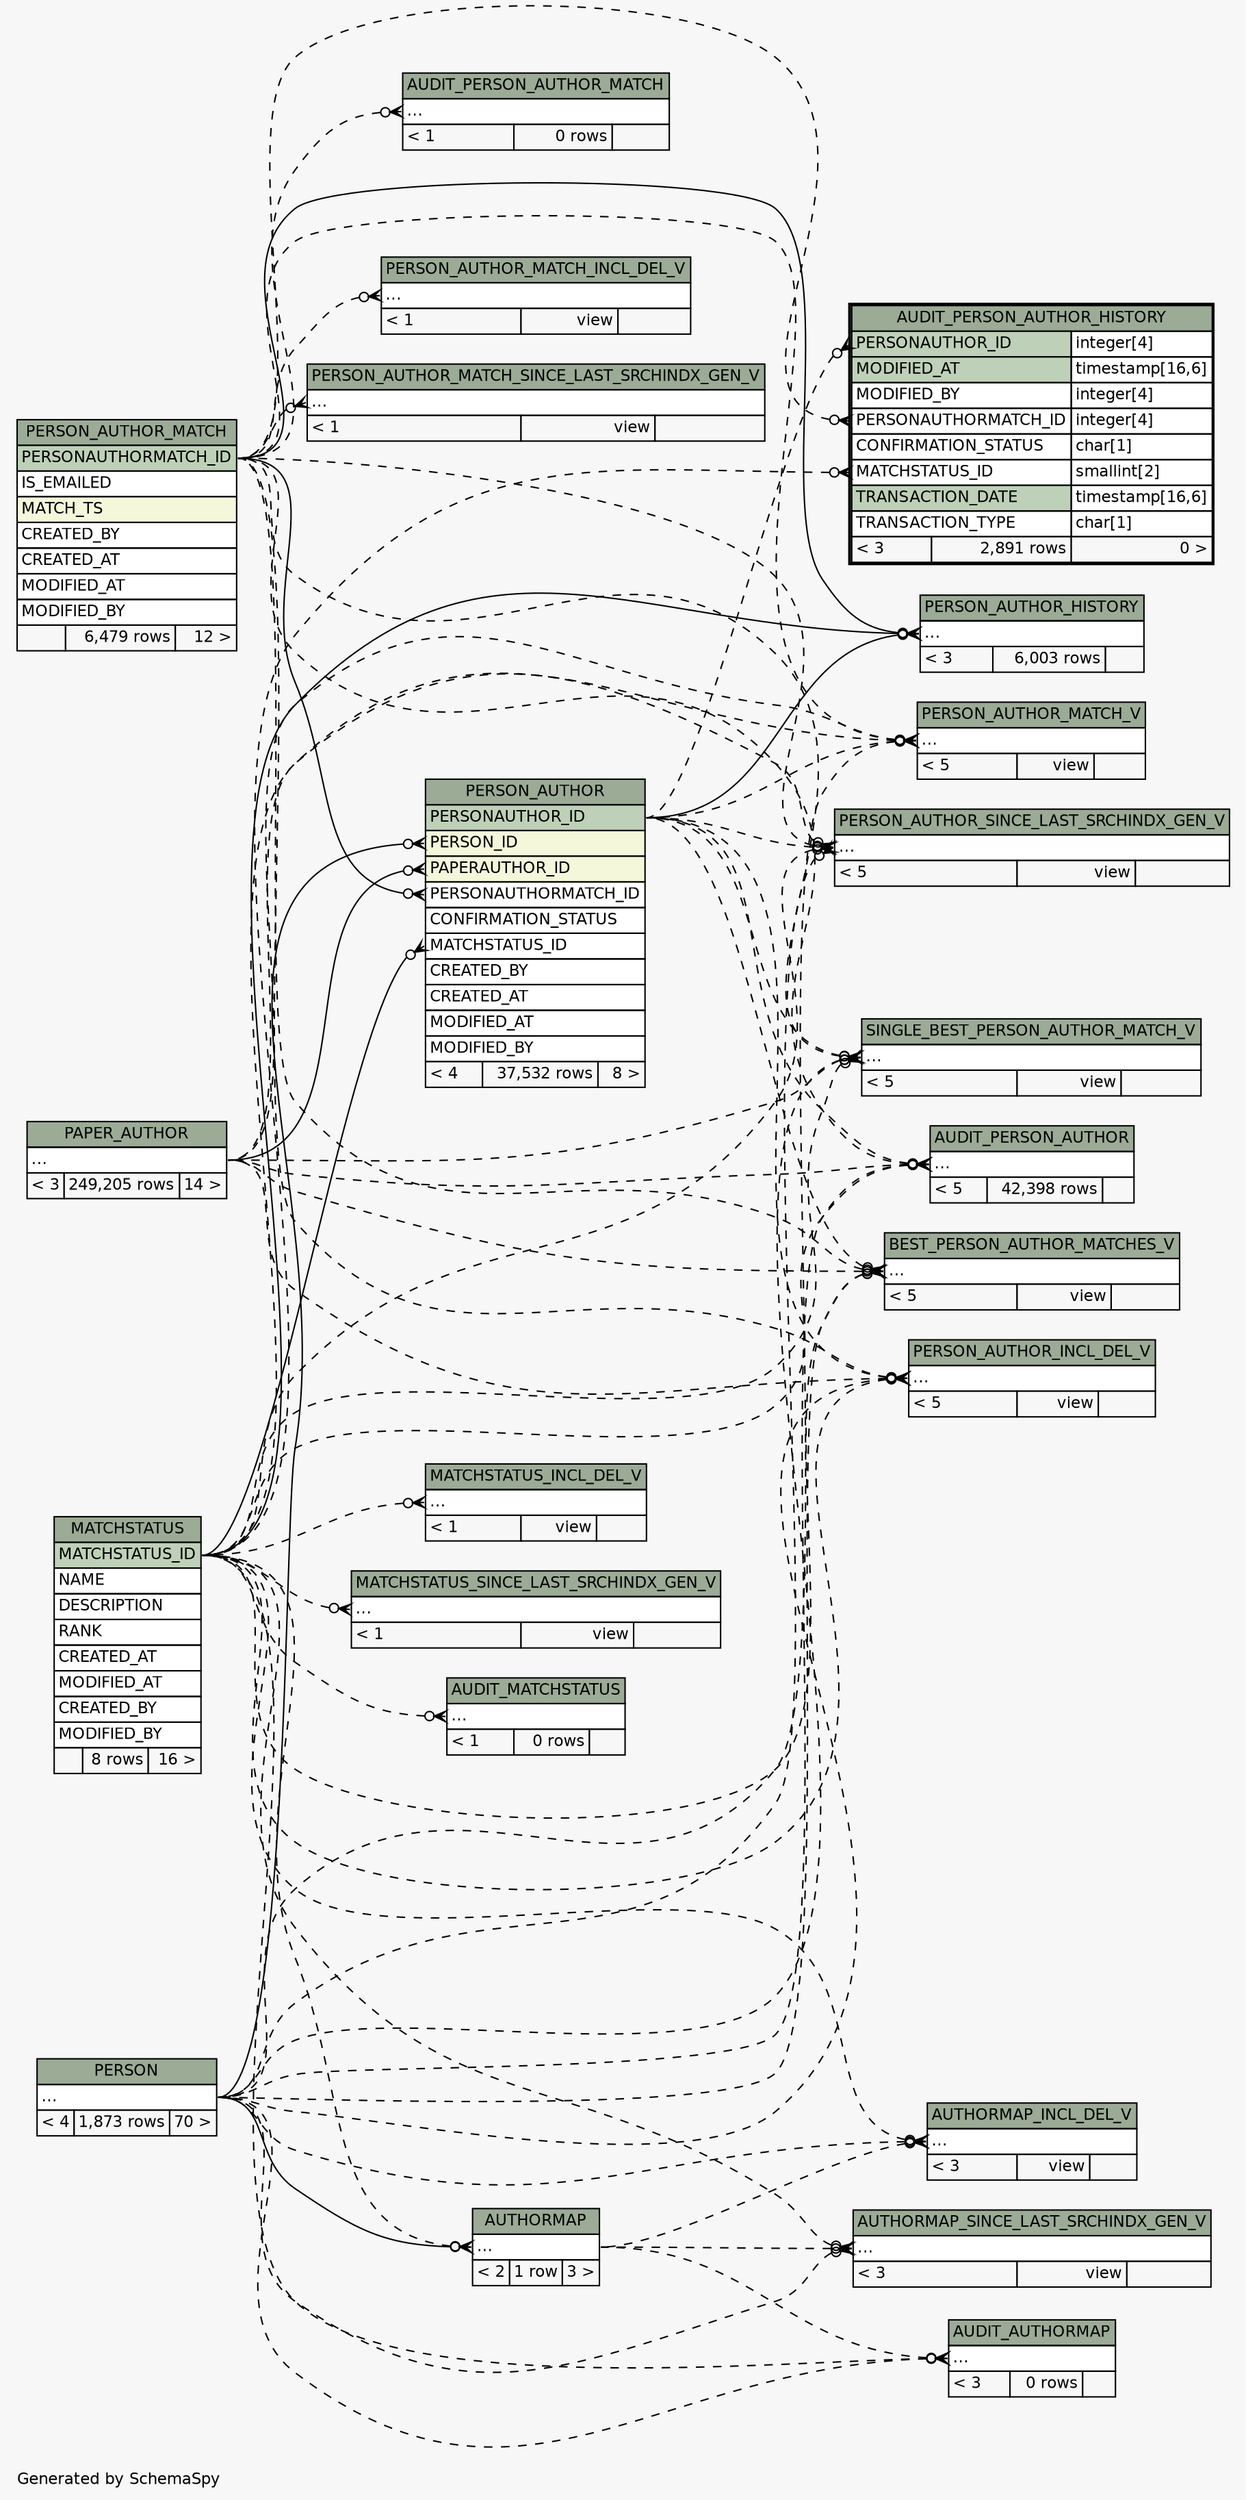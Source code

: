 // dot 2.38.0 on Windows 10 10.0
// SchemaSpy rev Unknown
digraph "impliedTwoDegreesRelationshipsDiagram" {
  graph [
    rankdir="RL"
    bgcolor="#f7f7f7"
    label="\nGenerated by SchemaSpy"
    labeljust="l"
    nodesep="0.18"
    ranksep="0.46"
    fontname="Helvetica"
    fontsize="11"
  ];
  node [
    fontname="Helvetica"
    fontsize="11"
    shape="plaintext"
  ];
  edge [
    arrowsize="0.8"
  ];
  "AUDIT_AUTHORMAP":"elipses":w -> "AUTHORMAP":"elipses":e [arrowhead=none dir=back arrowtail=crowodot style=dashed];
  "AUDIT_AUTHORMAP":"elipses":w -> "MATCHSTATUS":"MATCHSTATUS_ID":e [arrowhead=none dir=back arrowtail=crowodot style=dashed];
  "AUDIT_AUTHORMAP":"elipses":w -> "PERSON":"elipses":e [arrowhead=none dir=back arrowtail=crowodot style=dashed];
  "AUDIT_MATCHSTATUS":"elipses":w -> "MATCHSTATUS":"MATCHSTATUS_ID":e [arrowhead=none dir=back arrowtail=crowodot style=dashed];
  "AUDIT_PERSON_AUTHOR":"elipses":w -> "MATCHSTATUS":"MATCHSTATUS_ID":e [arrowhead=none dir=back arrowtail=crowodot style=dashed];
  "AUDIT_PERSON_AUTHOR":"elipses":w -> "PAPER_AUTHOR":"elipses":e [arrowhead=none dir=back arrowtail=crowodot style=dashed];
  "AUDIT_PERSON_AUTHOR":"elipses":w -> "PERSON":"elipses":e [arrowhead=none dir=back arrowtail=crowodot style=dashed];
  "AUDIT_PERSON_AUTHOR":"elipses":w -> "PERSON_AUTHOR":"PERSONAUTHOR_ID":e [arrowhead=none dir=back arrowtail=crowodot style=dashed];
  "AUDIT_PERSON_AUTHOR":"elipses":w -> "PERSON_AUTHOR_MATCH":"PERSONAUTHORMATCH_ID":e [arrowhead=none dir=back arrowtail=crowodot style=dashed];
  "AUDIT_PERSON_AUTHOR_HISTORY":"MATCHSTATUS_ID":w -> "MATCHSTATUS":"MATCHSTATUS_ID":e [arrowhead=none dir=back arrowtail=crowodot style=dashed];
  "AUDIT_PERSON_AUTHOR_HISTORY":"PERSONAUTHOR_ID":w -> "PERSON_AUTHOR":"PERSONAUTHOR_ID":e [arrowhead=none dir=back arrowtail=crowodot style=dashed];
  "AUDIT_PERSON_AUTHOR_HISTORY":"PERSONAUTHORMATCH_ID":w -> "PERSON_AUTHOR_MATCH":"PERSONAUTHORMATCH_ID":e [arrowhead=none dir=back arrowtail=crowodot style=dashed];
  "AUDIT_PERSON_AUTHOR_MATCH":"elipses":w -> "PERSON_AUTHOR_MATCH":"PERSONAUTHORMATCH_ID":e [arrowhead=none dir=back arrowtail=crowodot style=dashed];
  "AUTHORMAP":"elipses":w -> "MATCHSTATUS":"MATCHSTATUS_ID":e [arrowhead=none dir=back arrowtail=crowodot style=dashed];
  "AUTHORMAP":"elipses":w -> "PERSON":"elipses":e [arrowhead=none dir=back arrowtail=crowodot];
  "AUTHORMAP_INCL_DEL_V":"elipses":w -> "AUTHORMAP":"elipses":e [arrowhead=none dir=back arrowtail=crowodot style=dashed];
  "AUTHORMAP_INCL_DEL_V":"elipses":w -> "MATCHSTATUS":"MATCHSTATUS_ID":e [arrowhead=none dir=back arrowtail=crowodot style=dashed];
  "AUTHORMAP_INCL_DEL_V":"elipses":w -> "PERSON":"elipses":e [arrowhead=none dir=back arrowtail=crowodot style=dashed];
  "AUTHORMAP_SINCE_LAST_SRCHINDX_GEN_V":"elipses":w -> "AUTHORMAP":"elipses":e [arrowhead=none dir=back arrowtail=crowodot style=dashed];
  "AUTHORMAP_SINCE_LAST_SRCHINDX_GEN_V":"elipses":w -> "MATCHSTATUS":"MATCHSTATUS_ID":e [arrowhead=none dir=back arrowtail=crowodot style=dashed];
  "AUTHORMAP_SINCE_LAST_SRCHINDX_GEN_V":"elipses":w -> "PERSON":"elipses":e [arrowhead=none dir=back arrowtail=crowodot style=dashed];
  "BEST_PERSON_AUTHOR_MATCHES_V":"elipses":w -> "MATCHSTATUS":"MATCHSTATUS_ID":e [arrowhead=none dir=back arrowtail=crowodot style=dashed];
  "BEST_PERSON_AUTHOR_MATCHES_V":"elipses":w -> "PAPER_AUTHOR":"elipses":e [arrowhead=none dir=back arrowtail=crowodot style=dashed];
  "BEST_PERSON_AUTHOR_MATCHES_V":"elipses":w -> "PERSON":"elipses":e [arrowhead=none dir=back arrowtail=crowodot style=dashed];
  "BEST_PERSON_AUTHOR_MATCHES_V":"elipses":w -> "PERSON_AUTHOR":"PERSONAUTHOR_ID":e [arrowhead=none dir=back arrowtail=crowodot style=dashed];
  "BEST_PERSON_AUTHOR_MATCHES_V":"elipses":w -> "PERSON_AUTHOR_MATCH":"PERSONAUTHORMATCH_ID":e [arrowhead=none dir=back arrowtail=crowodot style=dashed];
  "MATCHSTATUS_INCL_DEL_V":"elipses":w -> "MATCHSTATUS":"MATCHSTATUS_ID":e [arrowhead=none dir=back arrowtail=crowodot style=dashed];
  "MATCHSTATUS_SINCE_LAST_SRCHINDX_GEN_V":"elipses":w -> "MATCHSTATUS":"MATCHSTATUS_ID":e [arrowhead=none dir=back arrowtail=crowodot style=dashed];
  "PERSON_AUTHOR":"MATCHSTATUS_ID":w -> "MATCHSTATUS":"MATCHSTATUS_ID":e [arrowhead=none dir=back arrowtail=crowodot];
  "PERSON_AUTHOR":"PAPERAUTHOR_ID":w -> "PAPER_AUTHOR":"elipses":e [arrowhead=none dir=back arrowtail=crowodot];
  "PERSON_AUTHOR":"PERSON_ID":w -> "PERSON":"elipses":e [arrowhead=none dir=back arrowtail=crowodot];
  "PERSON_AUTHOR":"PERSONAUTHORMATCH_ID":w -> "PERSON_AUTHOR_MATCH":"PERSONAUTHORMATCH_ID":e [arrowhead=none dir=back arrowtail=crowodot];
  "PERSON_AUTHOR_HISTORY":"elipses":w -> "MATCHSTATUS":"MATCHSTATUS_ID":e [arrowhead=none dir=back arrowtail=crowodot];
  "PERSON_AUTHOR_HISTORY":"elipses":w -> "PERSON_AUTHOR":"PERSONAUTHOR_ID":e [arrowhead=none dir=back arrowtail=crowodot];
  "PERSON_AUTHOR_HISTORY":"elipses":w -> "PERSON_AUTHOR_MATCH":"PERSONAUTHORMATCH_ID":e [arrowhead=none dir=back arrowtail=crowodot];
  "PERSON_AUTHOR_INCL_DEL_V":"elipses":w -> "MATCHSTATUS":"MATCHSTATUS_ID":e [arrowhead=none dir=back arrowtail=crowodot style=dashed];
  "PERSON_AUTHOR_INCL_DEL_V":"elipses":w -> "PAPER_AUTHOR":"elipses":e [arrowhead=none dir=back arrowtail=crowodot style=dashed];
  "PERSON_AUTHOR_INCL_DEL_V":"elipses":w -> "PERSON":"elipses":e [arrowhead=none dir=back arrowtail=crowodot style=dashed];
  "PERSON_AUTHOR_INCL_DEL_V":"elipses":w -> "PERSON_AUTHOR":"PERSONAUTHOR_ID":e [arrowhead=none dir=back arrowtail=crowodot style=dashed];
  "PERSON_AUTHOR_INCL_DEL_V":"elipses":w -> "PERSON_AUTHOR_MATCH":"PERSONAUTHORMATCH_ID":e [arrowhead=none dir=back arrowtail=crowodot style=dashed];
  "PERSON_AUTHOR_MATCH_INCL_DEL_V":"elipses":w -> "PERSON_AUTHOR_MATCH":"PERSONAUTHORMATCH_ID":e [arrowhead=none dir=back arrowtail=crowodot style=dashed];
  "PERSON_AUTHOR_MATCH_SINCE_LAST_SRCHINDX_GEN_V":"elipses":w -> "PERSON_AUTHOR_MATCH":"PERSONAUTHORMATCH_ID":e [arrowhead=none dir=back arrowtail=crowodot style=dashed];
  "PERSON_AUTHOR_MATCH_V":"elipses":w -> "MATCHSTATUS":"MATCHSTATUS_ID":e [arrowhead=none dir=back arrowtail=crowodot style=dashed];
  "PERSON_AUTHOR_MATCH_V":"elipses":w -> "PAPER_AUTHOR":"elipses":e [arrowhead=none dir=back arrowtail=crowodot style=dashed];
  "PERSON_AUTHOR_MATCH_V":"elipses":w -> "PERSON":"elipses":e [arrowhead=none dir=back arrowtail=crowodot style=dashed];
  "PERSON_AUTHOR_MATCH_V":"elipses":w -> "PERSON_AUTHOR":"PERSONAUTHOR_ID":e [arrowhead=none dir=back arrowtail=crowodot style=dashed];
  "PERSON_AUTHOR_MATCH_V":"elipses":w -> "PERSON_AUTHOR_MATCH":"PERSONAUTHORMATCH_ID":e [arrowhead=none dir=back arrowtail=crowodot style=dashed];
  "PERSON_AUTHOR_SINCE_LAST_SRCHINDX_GEN_V":"elipses":w -> "MATCHSTATUS":"MATCHSTATUS_ID":e [arrowhead=none dir=back arrowtail=crowodot style=dashed];
  "PERSON_AUTHOR_SINCE_LAST_SRCHINDX_GEN_V":"elipses":w -> "PAPER_AUTHOR":"elipses":e [arrowhead=none dir=back arrowtail=crowodot style=dashed];
  "PERSON_AUTHOR_SINCE_LAST_SRCHINDX_GEN_V":"elipses":w -> "PERSON":"elipses":e [arrowhead=none dir=back arrowtail=crowodot style=dashed];
  "PERSON_AUTHOR_SINCE_LAST_SRCHINDX_GEN_V":"elipses":w -> "PERSON_AUTHOR":"PERSONAUTHOR_ID":e [arrowhead=none dir=back arrowtail=crowodot style=dashed];
  "PERSON_AUTHOR_SINCE_LAST_SRCHINDX_GEN_V":"elipses":w -> "PERSON_AUTHOR_MATCH":"PERSONAUTHORMATCH_ID":e [arrowhead=none dir=back arrowtail=crowodot style=dashed];
  "SINGLE_BEST_PERSON_AUTHOR_MATCH_V":"elipses":w -> "MATCHSTATUS":"MATCHSTATUS_ID":e [arrowhead=none dir=back arrowtail=crowodot style=dashed];
  "SINGLE_BEST_PERSON_AUTHOR_MATCH_V":"elipses":w -> "PAPER_AUTHOR":"elipses":e [arrowhead=none dir=back arrowtail=crowodot style=dashed];
  "SINGLE_BEST_PERSON_AUTHOR_MATCH_V":"elipses":w -> "PERSON":"elipses":e [arrowhead=none dir=back arrowtail=crowodot style=dashed];
  "SINGLE_BEST_PERSON_AUTHOR_MATCH_V":"elipses":w -> "PERSON_AUTHOR":"PERSONAUTHOR_ID":e [arrowhead=none dir=back arrowtail=crowodot style=dashed];
  "SINGLE_BEST_PERSON_AUTHOR_MATCH_V":"elipses":w -> "PERSON_AUTHOR_MATCH":"PERSONAUTHORMATCH_ID":e [arrowhead=none dir=back arrowtail=crowodot style=dashed];
  "AUDIT_AUTHORMAP" [
    label=<
    <TABLE BORDER="0" CELLBORDER="1" CELLSPACING="0" BGCOLOR="#ffffff">
      <TR><TD COLSPAN="3" BGCOLOR="#9bab96" ALIGN="CENTER">AUDIT_AUTHORMAP</TD></TR>
      <TR><TD PORT="elipses" COLSPAN="3" ALIGN="LEFT">...</TD></TR>
      <TR><TD ALIGN="LEFT" BGCOLOR="#f7f7f7">&lt; 3</TD><TD ALIGN="RIGHT" BGCOLOR="#f7f7f7">0 rows</TD><TD ALIGN="RIGHT" BGCOLOR="#f7f7f7">  </TD></TR>
    </TABLE>>
    URL="AUDIT_AUTHORMAP.html"
    tooltip="AUDIT_AUTHORMAP"
  ];
  "AUDIT_MATCHSTATUS" [
    label=<
    <TABLE BORDER="0" CELLBORDER="1" CELLSPACING="0" BGCOLOR="#ffffff">
      <TR><TD COLSPAN="3" BGCOLOR="#9bab96" ALIGN="CENTER">AUDIT_MATCHSTATUS</TD></TR>
      <TR><TD PORT="elipses" COLSPAN="3" ALIGN="LEFT">...</TD></TR>
      <TR><TD ALIGN="LEFT" BGCOLOR="#f7f7f7">&lt; 1</TD><TD ALIGN="RIGHT" BGCOLOR="#f7f7f7">0 rows</TD><TD ALIGN="RIGHT" BGCOLOR="#f7f7f7">  </TD></TR>
    </TABLE>>
    URL="AUDIT_MATCHSTATUS.html"
    tooltip="AUDIT_MATCHSTATUS"
  ];
  "AUDIT_PERSON_AUTHOR" [
    label=<
    <TABLE BORDER="0" CELLBORDER="1" CELLSPACING="0" BGCOLOR="#ffffff">
      <TR><TD COLSPAN="3" BGCOLOR="#9bab96" ALIGN="CENTER">AUDIT_PERSON_AUTHOR</TD></TR>
      <TR><TD PORT="elipses" COLSPAN="3" ALIGN="LEFT">...</TD></TR>
      <TR><TD ALIGN="LEFT" BGCOLOR="#f7f7f7">&lt; 5</TD><TD ALIGN="RIGHT" BGCOLOR="#f7f7f7">42,398 rows</TD><TD ALIGN="RIGHT" BGCOLOR="#f7f7f7">  </TD></TR>
    </TABLE>>
    URL="AUDIT_PERSON_AUTHOR.html"
    tooltip="AUDIT_PERSON_AUTHOR"
  ];
  "AUDIT_PERSON_AUTHOR_HISTORY" [
    label=<
    <TABLE BORDER="2" CELLBORDER="1" CELLSPACING="0" BGCOLOR="#ffffff">
      <TR><TD COLSPAN="3" BGCOLOR="#9bab96" ALIGN="CENTER">AUDIT_PERSON_AUTHOR_HISTORY</TD></TR>
      <TR><TD PORT="PERSONAUTHOR_ID" COLSPAN="2" BGCOLOR="#bed1b8" ALIGN="LEFT">PERSONAUTHOR_ID</TD><TD PORT="PERSONAUTHOR_ID.type" ALIGN="LEFT">integer[4]</TD></TR>
      <TR><TD PORT="MODIFIED_AT" COLSPAN="2" BGCOLOR="#bed1b8" ALIGN="LEFT">MODIFIED_AT</TD><TD PORT="MODIFIED_AT.type" ALIGN="LEFT">timestamp[16,6]</TD></TR>
      <TR><TD PORT="MODIFIED_BY" COLSPAN="2" ALIGN="LEFT">MODIFIED_BY</TD><TD PORT="MODIFIED_BY.type" ALIGN="LEFT">integer[4]</TD></TR>
      <TR><TD PORT="PERSONAUTHORMATCH_ID" COLSPAN="2" ALIGN="LEFT">PERSONAUTHORMATCH_ID</TD><TD PORT="PERSONAUTHORMATCH_ID.type" ALIGN="LEFT">integer[4]</TD></TR>
      <TR><TD PORT="CONFIRMATION_STATUS" COLSPAN="2" ALIGN="LEFT">CONFIRMATION_STATUS</TD><TD PORT="CONFIRMATION_STATUS.type" ALIGN="LEFT">char[1]</TD></TR>
      <TR><TD PORT="MATCHSTATUS_ID" COLSPAN="2" ALIGN="LEFT">MATCHSTATUS_ID</TD><TD PORT="MATCHSTATUS_ID.type" ALIGN="LEFT">smallint[2]</TD></TR>
      <TR><TD PORT="TRANSACTION_DATE" COLSPAN="2" BGCOLOR="#bed1b8" ALIGN="LEFT">TRANSACTION_DATE</TD><TD PORT="TRANSACTION_DATE.type" ALIGN="LEFT">timestamp[16,6]</TD></TR>
      <TR><TD PORT="TRANSACTION_TYPE" COLSPAN="2" ALIGN="LEFT">TRANSACTION_TYPE</TD><TD PORT="TRANSACTION_TYPE.type" ALIGN="LEFT">char[1]</TD></TR>
      <TR><TD ALIGN="LEFT" BGCOLOR="#f7f7f7">&lt; 3</TD><TD ALIGN="RIGHT" BGCOLOR="#f7f7f7">2,891 rows</TD><TD ALIGN="RIGHT" BGCOLOR="#f7f7f7">0 &gt;</TD></TR>
    </TABLE>>
    URL="AUDIT_PERSON_AUTHOR_HISTORY.html"
    tooltip="AUDIT_PERSON_AUTHOR_HISTORY"
  ];
  "AUDIT_PERSON_AUTHOR_MATCH" [
    label=<
    <TABLE BORDER="0" CELLBORDER="1" CELLSPACING="0" BGCOLOR="#ffffff">
      <TR><TD COLSPAN="3" BGCOLOR="#9bab96" ALIGN="CENTER">AUDIT_PERSON_AUTHOR_MATCH</TD></TR>
      <TR><TD PORT="elipses" COLSPAN="3" ALIGN="LEFT">...</TD></TR>
      <TR><TD ALIGN="LEFT" BGCOLOR="#f7f7f7">&lt; 1</TD><TD ALIGN="RIGHT" BGCOLOR="#f7f7f7">0 rows</TD><TD ALIGN="RIGHT" BGCOLOR="#f7f7f7">  </TD></TR>
    </TABLE>>
    URL="AUDIT_PERSON_AUTHOR_MATCH.html"
    tooltip="AUDIT_PERSON_AUTHOR_MATCH"
  ];
  "AUTHORMAP" [
    label=<
    <TABLE BORDER="0" CELLBORDER="1" CELLSPACING="0" BGCOLOR="#ffffff">
      <TR><TD COLSPAN="3" BGCOLOR="#9bab96" ALIGN="CENTER">AUTHORMAP</TD></TR>
      <TR><TD PORT="elipses" COLSPAN="3" ALIGN="LEFT">...</TD></TR>
      <TR><TD ALIGN="LEFT" BGCOLOR="#f7f7f7">&lt; 2</TD><TD ALIGN="RIGHT" BGCOLOR="#f7f7f7">1 row</TD><TD ALIGN="RIGHT" BGCOLOR="#f7f7f7">3 &gt;</TD></TR>
    </TABLE>>
    URL="AUTHORMAP.html"
    tooltip="AUTHORMAP"
  ];
  "AUTHORMAP_INCL_DEL_V" [
    label=<
    <TABLE BORDER="0" CELLBORDER="1" CELLSPACING="0" BGCOLOR="#ffffff">
      <TR><TD COLSPAN="3" BGCOLOR="#9bab96" ALIGN="CENTER">AUTHORMAP_INCL_DEL_V</TD></TR>
      <TR><TD PORT="elipses" COLSPAN="3" ALIGN="LEFT">...</TD></TR>
      <TR><TD ALIGN="LEFT" BGCOLOR="#f7f7f7">&lt; 3</TD><TD ALIGN="RIGHT" BGCOLOR="#f7f7f7">view</TD><TD ALIGN="RIGHT" BGCOLOR="#f7f7f7">  </TD></TR>
    </TABLE>>
    URL="AUTHORMAP_INCL_DEL_V.html"
    tooltip="AUTHORMAP_INCL_DEL_V"
  ];
  "AUTHORMAP_SINCE_LAST_SRCHINDX_GEN_V" [
    label=<
    <TABLE BORDER="0" CELLBORDER="1" CELLSPACING="0" BGCOLOR="#ffffff">
      <TR><TD COLSPAN="3" BGCOLOR="#9bab96" ALIGN="CENTER">AUTHORMAP_SINCE_LAST_SRCHINDX_GEN_V</TD></TR>
      <TR><TD PORT="elipses" COLSPAN="3" ALIGN="LEFT">...</TD></TR>
      <TR><TD ALIGN="LEFT" BGCOLOR="#f7f7f7">&lt; 3</TD><TD ALIGN="RIGHT" BGCOLOR="#f7f7f7">view</TD><TD ALIGN="RIGHT" BGCOLOR="#f7f7f7">  </TD></TR>
    </TABLE>>
    URL="AUTHORMAP_SINCE_LAST_SRCHINDX_GEN_V.html"
    tooltip="AUTHORMAP_SINCE_LAST_SRCHINDX_GEN_V"
  ];
  "BEST_PERSON_AUTHOR_MATCHES_V" [
    label=<
    <TABLE BORDER="0" CELLBORDER="1" CELLSPACING="0" BGCOLOR="#ffffff">
      <TR><TD COLSPAN="3" BGCOLOR="#9bab96" ALIGN="CENTER">BEST_PERSON_AUTHOR_MATCHES_V</TD></TR>
      <TR><TD PORT="elipses" COLSPAN="3" ALIGN="LEFT">...</TD></TR>
      <TR><TD ALIGN="LEFT" BGCOLOR="#f7f7f7">&lt; 5</TD><TD ALIGN="RIGHT" BGCOLOR="#f7f7f7">view</TD><TD ALIGN="RIGHT" BGCOLOR="#f7f7f7">  </TD></TR>
    </TABLE>>
    URL="BEST_PERSON_AUTHOR_MATCHES_V.html"
    tooltip="BEST_PERSON_AUTHOR_MATCHES_V"
  ];
  "MATCHSTATUS" [
    label=<
    <TABLE BORDER="0" CELLBORDER="1" CELLSPACING="0" BGCOLOR="#ffffff">
      <TR><TD COLSPAN="3" BGCOLOR="#9bab96" ALIGN="CENTER">MATCHSTATUS</TD></TR>
      <TR><TD PORT="MATCHSTATUS_ID" COLSPAN="3" BGCOLOR="#bed1b8" ALIGN="LEFT">MATCHSTATUS_ID</TD></TR>
      <TR><TD PORT="NAME" COLSPAN="3" ALIGN="LEFT">NAME</TD></TR>
      <TR><TD PORT="DESCRIPTION" COLSPAN="3" ALIGN="LEFT">DESCRIPTION</TD></TR>
      <TR><TD PORT="RANK" COLSPAN="3" ALIGN="LEFT">RANK</TD></TR>
      <TR><TD PORT="CREATED_AT" COLSPAN="3" ALIGN="LEFT">CREATED_AT</TD></TR>
      <TR><TD PORT="MODIFIED_AT" COLSPAN="3" ALIGN="LEFT">MODIFIED_AT</TD></TR>
      <TR><TD PORT="CREATED_BY" COLSPAN="3" ALIGN="LEFT">CREATED_BY</TD></TR>
      <TR><TD PORT="MODIFIED_BY" COLSPAN="3" ALIGN="LEFT">MODIFIED_BY</TD></TR>
      <TR><TD ALIGN="LEFT" BGCOLOR="#f7f7f7">  </TD><TD ALIGN="RIGHT" BGCOLOR="#f7f7f7">8 rows</TD><TD ALIGN="RIGHT" BGCOLOR="#f7f7f7">16 &gt;</TD></TR>
    </TABLE>>
    URL="MATCHSTATUS.html"
    tooltip="MATCHSTATUS"
  ];
  "MATCHSTATUS_INCL_DEL_V" [
    label=<
    <TABLE BORDER="0" CELLBORDER="1" CELLSPACING="0" BGCOLOR="#ffffff">
      <TR><TD COLSPAN="3" BGCOLOR="#9bab96" ALIGN="CENTER">MATCHSTATUS_INCL_DEL_V</TD></TR>
      <TR><TD PORT="elipses" COLSPAN="3" ALIGN="LEFT">...</TD></TR>
      <TR><TD ALIGN="LEFT" BGCOLOR="#f7f7f7">&lt; 1</TD><TD ALIGN="RIGHT" BGCOLOR="#f7f7f7">view</TD><TD ALIGN="RIGHT" BGCOLOR="#f7f7f7">  </TD></TR>
    </TABLE>>
    URL="MATCHSTATUS_INCL_DEL_V.html"
    tooltip="MATCHSTATUS_INCL_DEL_V"
  ];
  "MATCHSTATUS_SINCE_LAST_SRCHINDX_GEN_V" [
    label=<
    <TABLE BORDER="0" CELLBORDER="1" CELLSPACING="0" BGCOLOR="#ffffff">
      <TR><TD COLSPAN="3" BGCOLOR="#9bab96" ALIGN="CENTER">MATCHSTATUS_SINCE_LAST_SRCHINDX_GEN_V</TD></TR>
      <TR><TD PORT="elipses" COLSPAN="3" ALIGN="LEFT">...</TD></TR>
      <TR><TD ALIGN="LEFT" BGCOLOR="#f7f7f7">&lt; 1</TD><TD ALIGN="RIGHT" BGCOLOR="#f7f7f7">view</TD><TD ALIGN="RIGHT" BGCOLOR="#f7f7f7">  </TD></TR>
    </TABLE>>
    URL="MATCHSTATUS_SINCE_LAST_SRCHINDX_GEN_V.html"
    tooltip="MATCHSTATUS_SINCE_LAST_SRCHINDX_GEN_V"
  ];
  "PAPER_AUTHOR" [
    label=<
    <TABLE BORDER="0" CELLBORDER="1" CELLSPACING="0" BGCOLOR="#ffffff">
      <TR><TD COLSPAN="3" BGCOLOR="#9bab96" ALIGN="CENTER">PAPER_AUTHOR</TD></TR>
      <TR><TD PORT="elipses" COLSPAN="3" ALIGN="LEFT">...</TD></TR>
      <TR><TD ALIGN="LEFT" BGCOLOR="#f7f7f7">&lt; 3</TD><TD ALIGN="RIGHT" BGCOLOR="#f7f7f7">249,205 rows</TD><TD ALIGN="RIGHT" BGCOLOR="#f7f7f7">14 &gt;</TD></TR>
    </TABLE>>
    URL="PAPER_AUTHOR.html"
    tooltip="PAPER_AUTHOR"
  ];
  "PERSON" [
    label=<
    <TABLE BORDER="0" CELLBORDER="1" CELLSPACING="0" BGCOLOR="#ffffff">
      <TR><TD COLSPAN="3" BGCOLOR="#9bab96" ALIGN="CENTER">PERSON</TD></TR>
      <TR><TD PORT="elipses" COLSPAN="3" ALIGN="LEFT">...</TD></TR>
      <TR><TD ALIGN="LEFT" BGCOLOR="#f7f7f7">&lt; 4</TD><TD ALIGN="RIGHT" BGCOLOR="#f7f7f7">1,873 rows</TD><TD ALIGN="RIGHT" BGCOLOR="#f7f7f7">70 &gt;</TD></TR>
    </TABLE>>
    URL="PERSON.html"
    tooltip="PERSON"
  ];
  "PERSON_AUTHOR" [
    label=<
    <TABLE BORDER="0" CELLBORDER="1" CELLSPACING="0" BGCOLOR="#ffffff">
      <TR><TD COLSPAN="3" BGCOLOR="#9bab96" ALIGN="CENTER">PERSON_AUTHOR</TD></TR>
      <TR><TD PORT="PERSONAUTHOR_ID" COLSPAN="3" BGCOLOR="#bed1b8" ALIGN="LEFT">PERSONAUTHOR_ID</TD></TR>
      <TR><TD PORT="PERSON_ID" COLSPAN="3" BGCOLOR="#f4f7da" ALIGN="LEFT">PERSON_ID</TD></TR>
      <TR><TD PORT="PAPERAUTHOR_ID" COLSPAN="3" BGCOLOR="#f4f7da" ALIGN="LEFT">PAPERAUTHOR_ID</TD></TR>
      <TR><TD PORT="PERSONAUTHORMATCH_ID" COLSPAN="3" ALIGN="LEFT">PERSONAUTHORMATCH_ID</TD></TR>
      <TR><TD PORT="CONFIRMATION_STATUS" COLSPAN="3" ALIGN="LEFT">CONFIRMATION_STATUS</TD></TR>
      <TR><TD PORT="MATCHSTATUS_ID" COLSPAN="3" ALIGN="LEFT">MATCHSTATUS_ID</TD></TR>
      <TR><TD PORT="CREATED_BY" COLSPAN="3" ALIGN="LEFT">CREATED_BY</TD></TR>
      <TR><TD PORT="CREATED_AT" COLSPAN="3" ALIGN="LEFT">CREATED_AT</TD></TR>
      <TR><TD PORT="MODIFIED_AT" COLSPAN="3" ALIGN="LEFT">MODIFIED_AT</TD></TR>
      <TR><TD PORT="MODIFIED_BY" COLSPAN="3" ALIGN="LEFT">MODIFIED_BY</TD></TR>
      <TR><TD ALIGN="LEFT" BGCOLOR="#f7f7f7">&lt; 4</TD><TD ALIGN="RIGHT" BGCOLOR="#f7f7f7">37,532 rows</TD><TD ALIGN="RIGHT" BGCOLOR="#f7f7f7">8 &gt;</TD></TR>
    </TABLE>>
    URL="PERSON_AUTHOR.html"
    tooltip="PERSON_AUTHOR"
  ];
  "PERSON_AUTHOR_HISTORY" [
    label=<
    <TABLE BORDER="0" CELLBORDER="1" CELLSPACING="0" BGCOLOR="#ffffff">
      <TR><TD COLSPAN="3" BGCOLOR="#9bab96" ALIGN="CENTER">PERSON_AUTHOR_HISTORY</TD></TR>
      <TR><TD PORT="elipses" COLSPAN="3" ALIGN="LEFT">...</TD></TR>
      <TR><TD ALIGN="LEFT" BGCOLOR="#f7f7f7">&lt; 3</TD><TD ALIGN="RIGHT" BGCOLOR="#f7f7f7">6,003 rows</TD><TD ALIGN="RIGHT" BGCOLOR="#f7f7f7">  </TD></TR>
    </TABLE>>
    URL="PERSON_AUTHOR_HISTORY.html"
    tooltip="PERSON_AUTHOR_HISTORY"
  ];
  "PERSON_AUTHOR_INCL_DEL_V" [
    label=<
    <TABLE BORDER="0" CELLBORDER="1" CELLSPACING="0" BGCOLOR="#ffffff">
      <TR><TD COLSPAN="3" BGCOLOR="#9bab96" ALIGN="CENTER">PERSON_AUTHOR_INCL_DEL_V</TD></TR>
      <TR><TD PORT="elipses" COLSPAN="3" ALIGN="LEFT">...</TD></TR>
      <TR><TD ALIGN="LEFT" BGCOLOR="#f7f7f7">&lt; 5</TD><TD ALIGN="RIGHT" BGCOLOR="#f7f7f7">view</TD><TD ALIGN="RIGHT" BGCOLOR="#f7f7f7">  </TD></TR>
    </TABLE>>
    URL="PERSON_AUTHOR_INCL_DEL_V.html"
    tooltip="PERSON_AUTHOR_INCL_DEL_V"
  ];
  "PERSON_AUTHOR_MATCH" [
    label=<
    <TABLE BORDER="0" CELLBORDER="1" CELLSPACING="0" BGCOLOR="#ffffff">
      <TR><TD COLSPAN="3" BGCOLOR="#9bab96" ALIGN="CENTER">PERSON_AUTHOR_MATCH</TD></TR>
      <TR><TD PORT="PERSONAUTHORMATCH_ID" COLSPAN="3" BGCOLOR="#bed1b8" ALIGN="LEFT">PERSONAUTHORMATCH_ID</TD></TR>
      <TR><TD PORT="IS_EMAILED" COLSPAN="3" ALIGN="LEFT">IS_EMAILED</TD></TR>
      <TR><TD PORT="MATCH_TS" COLSPAN="3" BGCOLOR="#f4f7da" ALIGN="LEFT">MATCH_TS</TD></TR>
      <TR><TD PORT="CREATED_BY" COLSPAN="3" ALIGN="LEFT">CREATED_BY</TD></TR>
      <TR><TD PORT="CREATED_AT" COLSPAN="3" ALIGN="LEFT">CREATED_AT</TD></TR>
      <TR><TD PORT="MODIFIED_AT" COLSPAN="3" ALIGN="LEFT">MODIFIED_AT</TD></TR>
      <TR><TD PORT="MODIFIED_BY" COLSPAN="3" ALIGN="LEFT">MODIFIED_BY</TD></TR>
      <TR><TD ALIGN="LEFT" BGCOLOR="#f7f7f7">  </TD><TD ALIGN="RIGHT" BGCOLOR="#f7f7f7">6,479 rows</TD><TD ALIGN="RIGHT" BGCOLOR="#f7f7f7">12 &gt;</TD></TR>
    </TABLE>>
    URL="PERSON_AUTHOR_MATCH.html"
    tooltip="PERSON_AUTHOR_MATCH"
  ];
  "PERSON_AUTHOR_MATCH_INCL_DEL_V" [
    label=<
    <TABLE BORDER="0" CELLBORDER="1" CELLSPACING="0" BGCOLOR="#ffffff">
      <TR><TD COLSPAN="3" BGCOLOR="#9bab96" ALIGN="CENTER">PERSON_AUTHOR_MATCH_INCL_DEL_V</TD></TR>
      <TR><TD PORT="elipses" COLSPAN="3" ALIGN="LEFT">...</TD></TR>
      <TR><TD ALIGN="LEFT" BGCOLOR="#f7f7f7">&lt; 1</TD><TD ALIGN="RIGHT" BGCOLOR="#f7f7f7">view</TD><TD ALIGN="RIGHT" BGCOLOR="#f7f7f7">  </TD></TR>
    </TABLE>>
    URL="PERSON_AUTHOR_MATCH_INCL_DEL_V.html"
    tooltip="PERSON_AUTHOR_MATCH_INCL_DEL_V"
  ];
  "PERSON_AUTHOR_MATCH_SINCE_LAST_SRCHINDX_GEN_V" [
    label=<
    <TABLE BORDER="0" CELLBORDER="1" CELLSPACING="0" BGCOLOR="#ffffff">
      <TR><TD COLSPAN="3" BGCOLOR="#9bab96" ALIGN="CENTER">PERSON_AUTHOR_MATCH_SINCE_LAST_SRCHINDX_GEN_V</TD></TR>
      <TR><TD PORT="elipses" COLSPAN="3" ALIGN="LEFT">...</TD></TR>
      <TR><TD ALIGN="LEFT" BGCOLOR="#f7f7f7">&lt; 1</TD><TD ALIGN="RIGHT" BGCOLOR="#f7f7f7">view</TD><TD ALIGN="RIGHT" BGCOLOR="#f7f7f7">  </TD></TR>
    </TABLE>>
    URL="PERSON_AUTHOR_MATCH_SINCE_LAST_SRCHINDX_GEN_V.html"
    tooltip="PERSON_AUTHOR_MATCH_SINCE_LAST_SRCHINDX_GEN_V"
  ];
  "PERSON_AUTHOR_MATCH_V" [
    label=<
    <TABLE BORDER="0" CELLBORDER="1" CELLSPACING="0" BGCOLOR="#ffffff">
      <TR><TD COLSPAN="3" BGCOLOR="#9bab96" ALIGN="CENTER">PERSON_AUTHOR_MATCH_V</TD></TR>
      <TR><TD PORT="elipses" COLSPAN="3" ALIGN="LEFT">...</TD></TR>
      <TR><TD ALIGN="LEFT" BGCOLOR="#f7f7f7">&lt; 5</TD><TD ALIGN="RIGHT" BGCOLOR="#f7f7f7">view</TD><TD ALIGN="RIGHT" BGCOLOR="#f7f7f7">  </TD></TR>
    </TABLE>>
    URL="PERSON_AUTHOR_MATCH_V.html"
    tooltip="PERSON_AUTHOR_MATCH_V"
  ];
  "PERSON_AUTHOR_SINCE_LAST_SRCHINDX_GEN_V" [
    label=<
    <TABLE BORDER="0" CELLBORDER="1" CELLSPACING="0" BGCOLOR="#ffffff">
      <TR><TD COLSPAN="3" BGCOLOR="#9bab96" ALIGN="CENTER">PERSON_AUTHOR_SINCE_LAST_SRCHINDX_GEN_V</TD></TR>
      <TR><TD PORT="elipses" COLSPAN="3" ALIGN="LEFT">...</TD></TR>
      <TR><TD ALIGN="LEFT" BGCOLOR="#f7f7f7">&lt; 5</TD><TD ALIGN="RIGHT" BGCOLOR="#f7f7f7">view</TD><TD ALIGN="RIGHT" BGCOLOR="#f7f7f7">  </TD></TR>
    </TABLE>>
    URL="PERSON_AUTHOR_SINCE_LAST_SRCHINDX_GEN_V.html"
    tooltip="PERSON_AUTHOR_SINCE_LAST_SRCHINDX_GEN_V"
  ];
  "SINGLE_BEST_PERSON_AUTHOR_MATCH_V" [
    label=<
    <TABLE BORDER="0" CELLBORDER="1" CELLSPACING="0" BGCOLOR="#ffffff">
      <TR><TD COLSPAN="3" BGCOLOR="#9bab96" ALIGN="CENTER">SINGLE_BEST_PERSON_AUTHOR_MATCH_V</TD></TR>
      <TR><TD PORT="elipses" COLSPAN="3" ALIGN="LEFT">...</TD></TR>
      <TR><TD ALIGN="LEFT" BGCOLOR="#f7f7f7">&lt; 5</TD><TD ALIGN="RIGHT" BGCOLOR="#f7f7f7">view</TD><TD ALIGN="RIGHT" BGCOLOR="#f7f7f7">  </TD></TR>
    </TABLE>>
    URL="SINGLE_BEST_PERSON_AUTHOR_MATCH_V.html"
    tooltip="SINGLE_BEST_PERSON_AUTHOR_MATCH_V"
  ];
}
